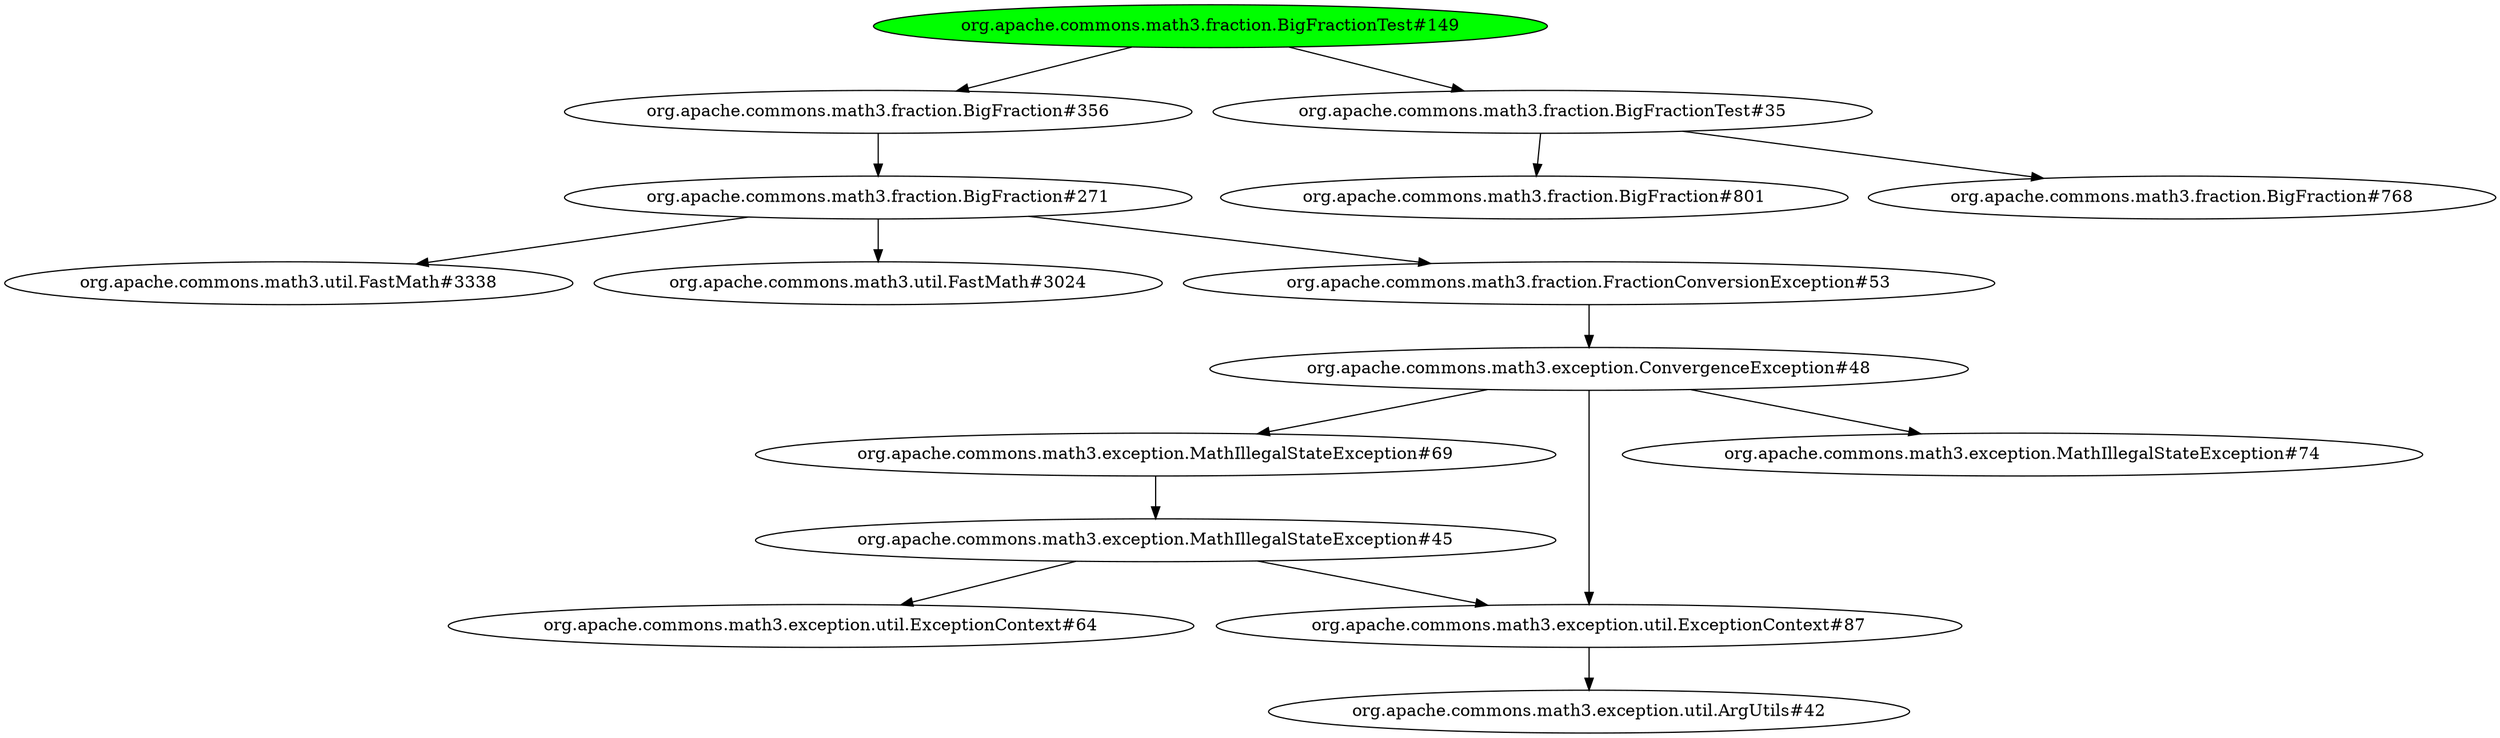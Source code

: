 digraph "cg/org.apache.commons.math3.fraction.BigFractionTest#149"
{
	"org.apache.commons.math3.fraction.BigFractionTest#149" [style=filled,fillcolor=green];
	"org.apache.commons.math3.fraction.BigFractionTest#149" -> "org.apache.commons.math3.fraction.BigFraction#356";
	"org.apache.commons.math3.fraction.BigFraction#356" -> "org.apache.commons.math3.fraction.BigFraction#271";
	"org.apache.commons.math3.fraction.BigFraction#271" -> "org.apache.commons.math3.util.FastMath#3338";
	"org.apache.commons.math3.fraction.BigFraction#271" -> "org.apache.commons.math3.util.FastMath#3024";
	"org.apache.commons.math3.fraction.BigFractionTest#149" -> "org.apache.commons.math3.fraction.BigFractionTest#35";
	"org.apache.commons.math3.fraction.BigFractionTest#35" -> "org.apache.commons.math3.fraction.BigFraction#801";
	"org.apache.commons.math3.fraction.BigFractionTest#35" -> "org.apache.commons.math3.fraction.BigFraction#768";
	"org.apache.commons.math3.fraction.BigFraction#271" -> "org.apache.commons.math3.fraction.FractionConversionException#53";
	"org.apache.commons.math3.fraction.FractionConversionException#53" -> "org.apache.commons.math3.exception.ConvergenceException#48";
	"org.apache.commons.math3.exception.ConvergenceException#48" -> "org.apache.commons.math3.exception.MathIllegalStateException#69";
	"org.apache.commons.math3.exception.MathIllegalStateException#69" -> "org.apache.commons.math3.exception.MathIllegalStateException#45";
	"org.apache.commons.math3.exception.MathIllegalStateException#45" -> "org.apache.commons.math3.exception.util.ExceptionContext#64";
	"org.apache.commons.math3.exception.MathIllegalStateException#45" -> "org.apache.commons.math3.exception.util.ExceptionContext#87";
	"org.apache.commons.math3.exception.util.ExceptionContext#87" -> "org.apache.commons.math3.exception.util.ArgUtils#42";
	"org.apache.commons.math3.exception.ConvergenceException#48" -> "org.apache.commons.math3.exception.MathIllegalStateException#74";
	"org.apache.commons.math3.exception.ConvergenceException#48" -> "org.apache.commons.math3.exception.util.ExceptionContext#87";
}
